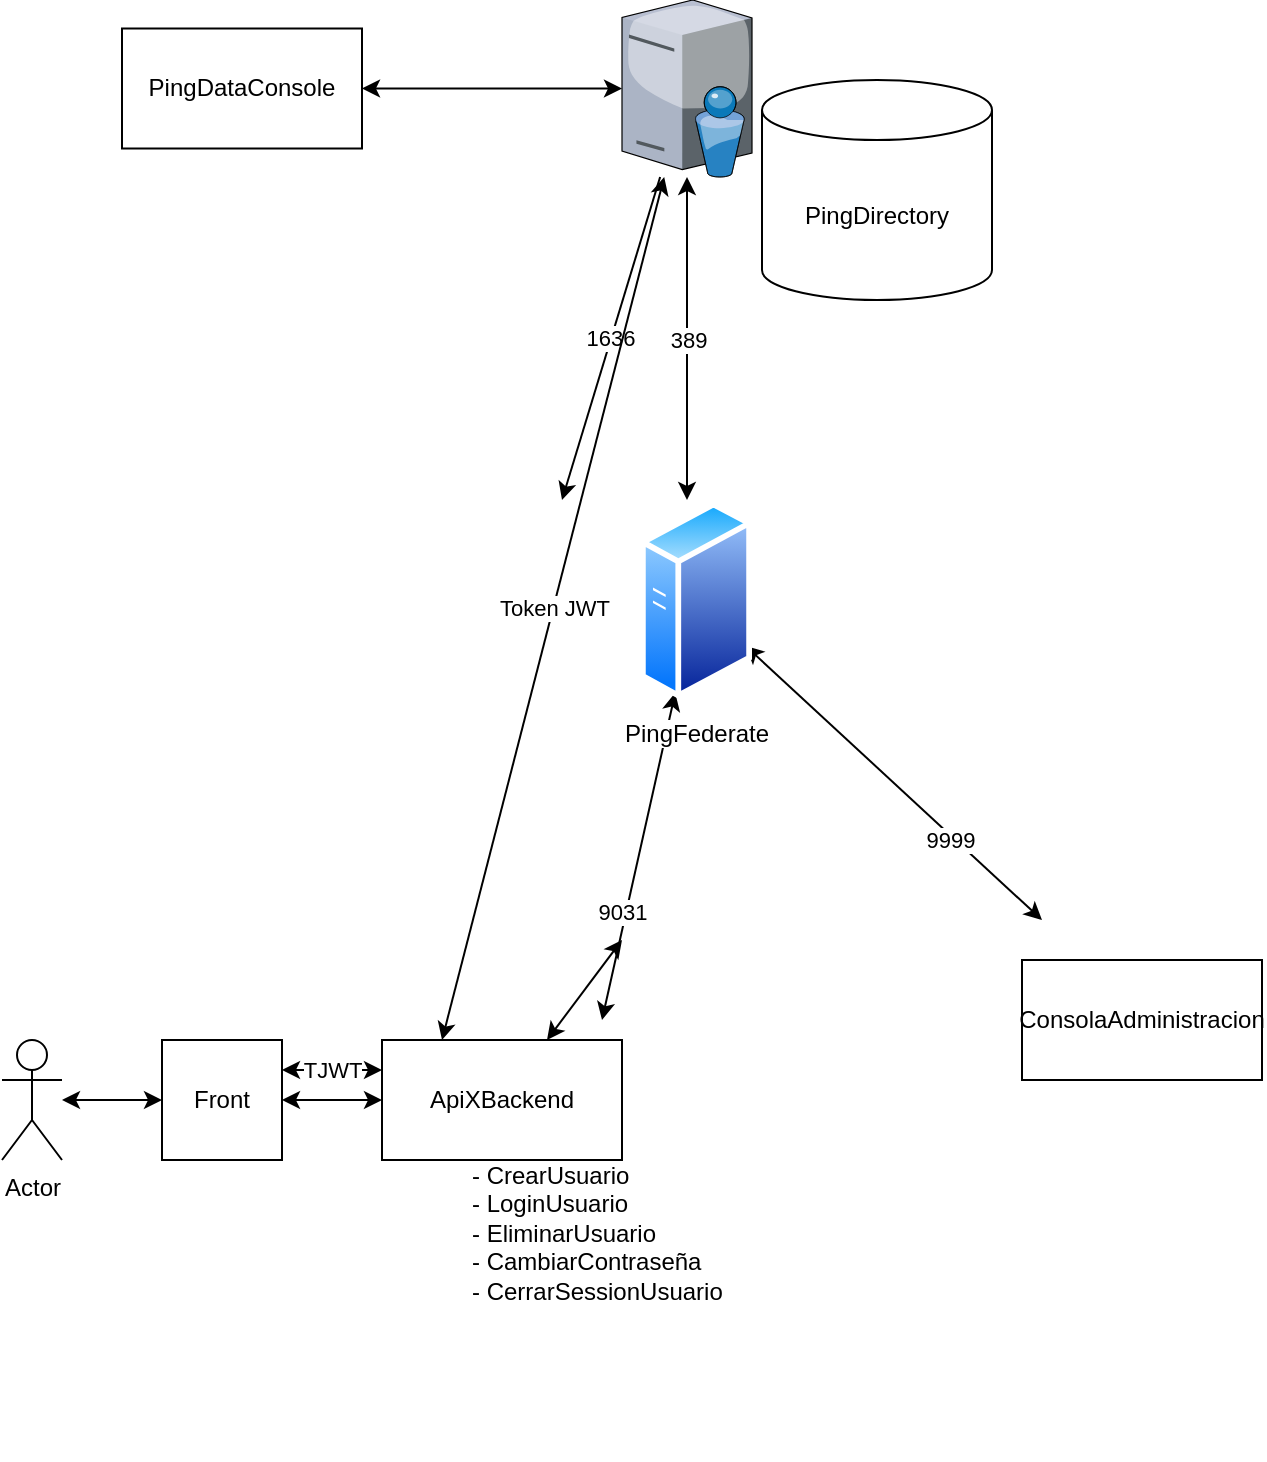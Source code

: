 <mxfile>
    <diagram id="d7WixSWTGsBUBk-TSQHK" name="Page-1">
        <mxGraphModel dx="470" dy="532" grid="1" gridSize="10" guides="1" tooltips="1" connect="1" arrows="1" fold="1" page="1" pageScale="1" pageWidth="850" pageHeight="1100" math="0" shadow="0">
            <root>
                <mxCell id="0"/>
                <mxCell id="1" parent="0"/>
                <mxCell id="2" value="PingDirectory" style="shape=cylinder3;whiteSpace=wrap;html=1;boundedLbl=1;backgroundOutline=1;size=15;" parent="1" vertex="1">
                    <mxGeometry x="510" y="360" width="115" height="110" as="geometry"/>
                </mxCell>
                <mxCell id="9" value="389" style="edgeStyle=none;html=1;startArrow=classic;startFill=1;" parent="1" source="7" edge="1">
                    <mxGeometry relative="1" as="geometry">
                        <mxPoint x="472.5" y="570" as="targetPoint"/>
                    </mxGeometry>
                </mxCell>
                <mxCell id="10" value="1636" style="edgeStyle=none;html=1;" parent="1" source="7" edge="1">
                    <mxGeometry relative="1" as="geometry">
                        <mxPoint x="410" y="570" as="targetPoint"/>
                    </mxGeometry>
                </mxCell>
                <mxCell id="24" value="Token JWT" style="edgeStyle=none;html=1;entryX=0.25;entryY=0;entryDx=0;entryDy=0;startArrow=classic;startFill=1;" parent="1" source="7" target="16" edge="1">
                    <mxGeometry relative="1" as="geometry"/>
                </mxCell>
                <mxCell id="7" value="" style="verticalLabelPosition=bottom;sketch=0;aspect=fixed;html=1;verticalAlign=top;strokeColor=none;align=center;outlineConnect=0;shape=mxgraph.citrix.directory_server;" parent="1" vertex="1">
                    <mxGeometry x="440" y="320" width="65" height="88.5" as="geometry"/>
                </mxCell>
                <mxCell id="12" style="edgeStyle=none;html=1;startArrow=classic;startFill=1;" parent="1" source="11" edge="1">
                    <mxGeometry relative="1" as="geometry">
                        <mxPoint x="650" y="780" as="targetPoint"/>
                    </mxGeometry>
                </mxCell>
                <mxCell id="13" value="9999" style="edgeLabel;html=1;align=center;verticalAlign=middle;resizable=0;points=[];" parent="12" vertex="1" connectable="0">
                    <mxGeometry x="0.402" y="-1" relative="1" as="geometry">
                        <mxPoint x="-1" as="offset"/>
                    </mxGeometry>
                </mxCell>
                <mxCell id="14" style="edgeStyle=none;html=1;startArrow=classic;startFill=1;" parent="1" source="11" edge="1">
                    <mxGeometry relative="1" as="geometry">
                        <mxPoint x="430" y="830" as="targetPoint"/>
                    </mxGeometry>
                </mxCell>
                <mxCell id="15" value="9031" style="edgeLabel;html=1;align=center;verticalAlign=middle;resizable=0;points=[];" parent="14" vertex="1" connectable="0">
                    <mxGeometry x="0.345" y="-2" relative="1" as="geometry">
                        <mxPoint as="offset"/>
                    </mxGeometry>
                </mxCell>
                <mxCell id="11" value="PingFederate" style="aspect=fixed;perimeter=ellipsePerimeter;html=1;align=center;shadow=0;dashed=0;spacingTop=3;image;image=img/lib/active_directory/generic_server.svg;" parent="1" vertex="1">
                    <mxGeometry x="449" y="570" width="56" height="100" as="geometry"/>
                </mxCell>
                <mxCell id="19" style="edgeStyle=none;html=1;startArrow=classic;startFill=1;" parent="1" source="16" edge="1">
                    <mxGeometry relative="1" as="geometry">
                        <mxPoint x="440" y="790" as="targetPoint"/>
                    </mxGeometry>
                </mxCell>
                <mxCell id="25" value="TJWT" style="edgeStyle=none;html=1;exitX=0;exitY=0.25;exitDx=0;exitDy=0;entryX=1;entryY=0.25;entryDx=0;entryDy=0;startArrow=classic;startFill=1;" parent="1" source="16" target="22" edge="1">
                    <mxGeometry relative="1" as="geometry"/>
                </mxCell>
                <mxCell id="16" value="ApiXBackend" style="rounded=0;whiteSpace=wrap;html=1;" parent="1" vertex="1">
                    <mxGeometry x="320" y="840" width="120" height="60" as="geometry"/>
                </mxCell>
                <mxCell id="18" style="edgeStyle=none;html=1;startArrow=classic;startFill=1;" parent="1" source="17" edge="1">
                    <mxGeometry relative="1" as="geometry">
                        <mxPoint x="210" y="870" as="targetPoint"/>
                    </mxGeometry>
                </mxCell>
                <mxCell id="17" value="Actor" style="shape=umlActor;verticalLabelPosition=bottom;verticalAlign=top;html=1;outlineConnect=0;" parent="1" vertex="1">
                    <mxGeometry x="130" y="840" width="30" height="60" as="geometry"/>
                </mxCell>
                <mxCell id="20" value="ConsolaAdministracion" style="rounded=0;whiteSpace=wrap;html=1;" parent="1" vertex="1">
                    <mxGeometry x="640" y="800" width="120" height="60" as="geometry"/>
                </mxCell>
                <mxCell id="21" value="&lt;h1&gt;&lt;br&gt;&lt;/h1&gt;&lt;div&gt;- CrearUsuario&lt;/div&gt;&lt;div&gt;- LoginUsuario&lt;/div&gt;&lt;div&gt;- EliminarUsuario&lt;/div&gt;&lt;div&gt;- CambiarContraseña&lt;/div&gt;&lt;div&gt;- CerrarSessionUsuario&lt;/div&gt;" style="text;html=1;strokeColor=none;fillColor=none;spacing=5;spacingTop=-20;whiteSpace=wrap;overflow=hidden;rounded=0;" parent="1" vertex="1">
                    <mxGeometry x="360" y="850" width="190" height="200" as="geometry"/>
                </mxCell>
                <mxCell id="23" style="edgeStyle=none;html=1;entryX=0;entryY=0.5;entryDx=0;entryDy=0;startArrow=classic;startFill=1;" parent="1" source="22" target="16" edge="1">
                    <mxGeometry relative="1" as="geometry"/>
                </mxCell>
                <mxCell id="22" value="Front" style="rounded=0;whiteSpace=wrap;html=1;" parent="1" vertex="1">
                    <mxGeometry x="210" y="840" width="60" height="60" as="geometry"/>
                </mxCell>
                <mxCell id="27" style="edgeStyle=none;html=1;startArrow=classic;startFill=1;" parent="1" source="26" target="7" edge="1">
                    <mxGeometry relative="1" as="geometry"/>
                </mxCell>
                <mxCell id="26" value="PingDataConsole" style="rounded=0;whiteSpace=wrap;html=1;" parent="1" vertex="1">
                    <mxGeometry x="190" y="334.25" width="120" height="60" as="geometry"/>
                </mxCell>
            </root>
        </mxGraphModel>
    </diagram>
</mxfile>